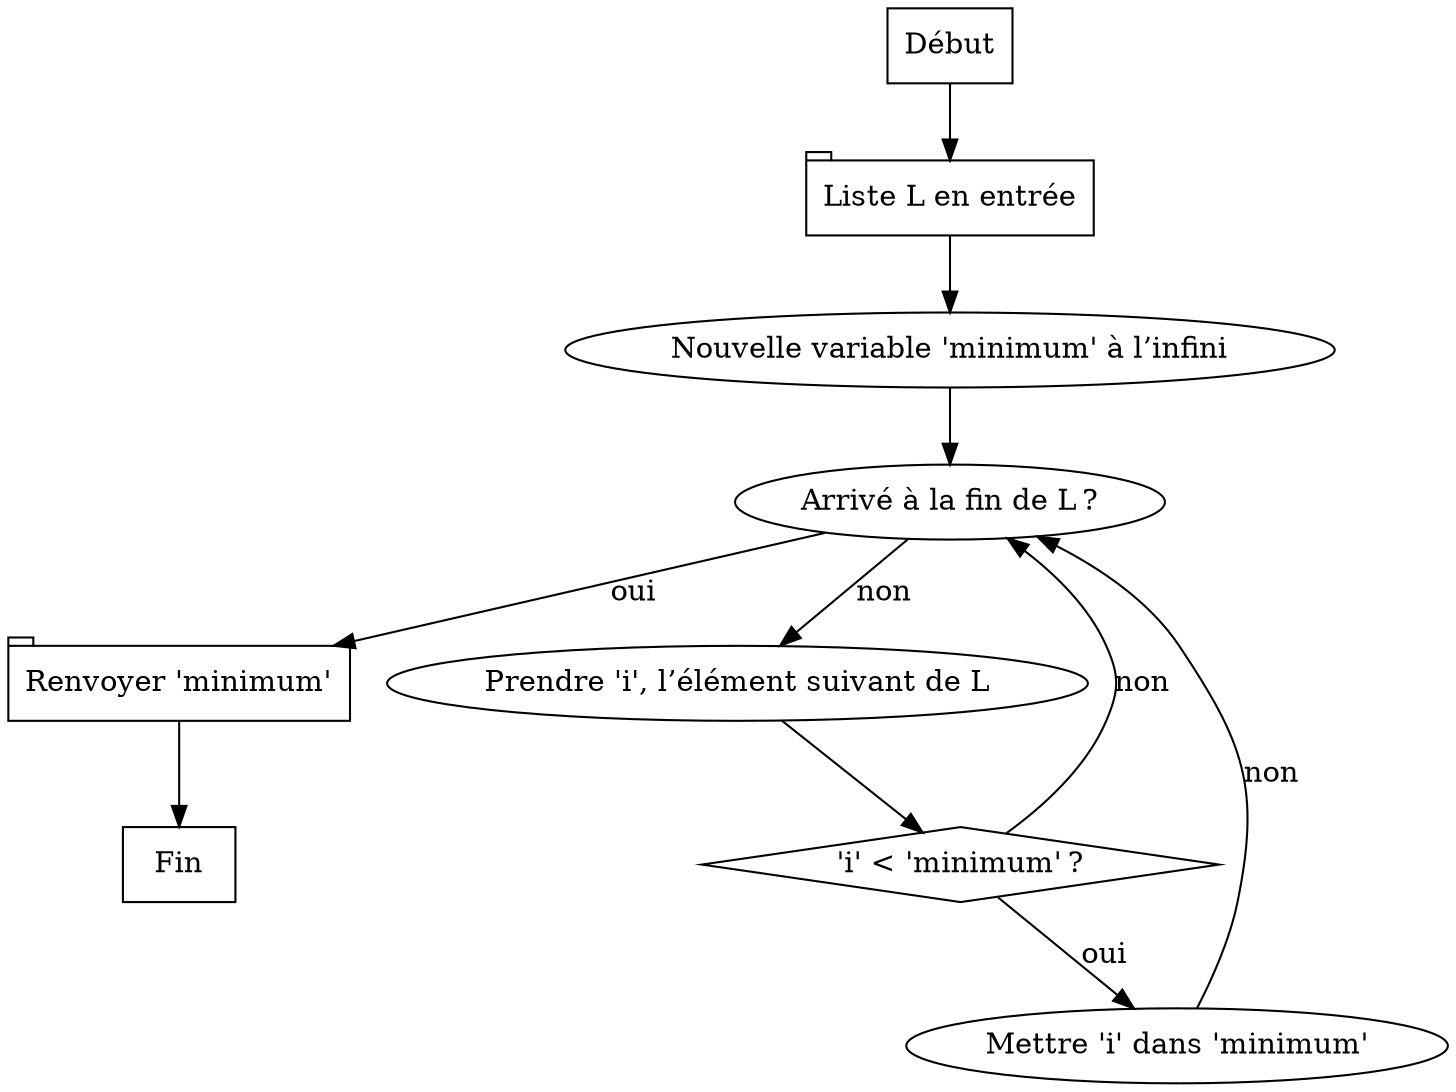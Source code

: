 digraph G {
  Début, Fin[shape="rect"];
  "Liste L en entrée"[shape="tab"];
  Début -> "Liste L en entrée" -> "Nouvelle variable 'minimum' à l’infini" -> "Arrivé à la fin de L ?";
  "Arrivé à la fin de L ?" -> "Prendre 'i', l’élément suivant de L"[label="non"];
  "'i' < 'minimum' ?"[shape="diamond"];
  "Prendre 'i', l’élément suivant de L" -> "'i' < 'minimum' ?";
  "'i' < 'minimum' ?" -> "Mettre 'i' dans 'minimum'"[label="oui"];
  "Mettre 'i' dans 'minimum'" -> "Arrivé à la fin de L ?"[label="non"];
  "'i' < 'minimum' ?" -> "Arrivé à la fin de L ?"[label="non"];
  "Arrivé à la fin de L ?" -> "Renvoyer 'minimum'"[label="oui"];
  "Renvoyer 'minimum'"[shape="tab"];
  "Renvoyer 'minimum'" -> Fin;
}

